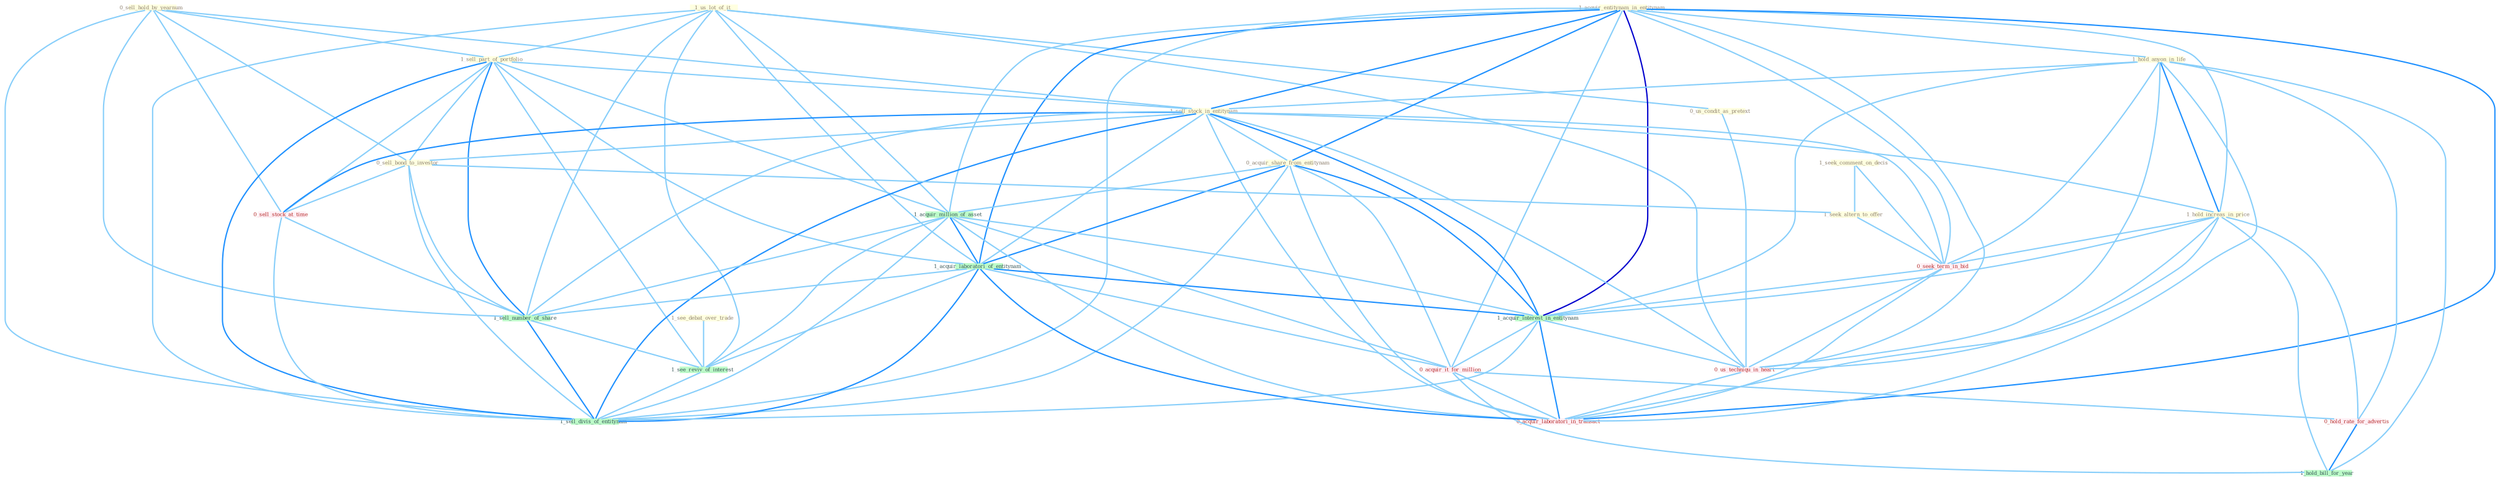 Graph G{ 
    node
    [shape=polygon,style=filled,width=.5,height=.06,color="#BDFCC9",fixedsize=true,fontsize=4,
    fontcolor="#2f4f4f"];
    {node
    [color="#ffffe0", fontcolor="#8b7d6b"] "1_us_lot_of_it " "1_acquir_entitynam_in_entitynam " "0_us_condit_as_pretext " "0_sell_hold_by_yearnum " "1_hold_anyon_in_life " "1_sell_part_of_portfolio " "1_seek_comment_on_decis " "1_sell_stock_in_entitynam " "1_hold_increas_in_price " "1_see_debat_over_trade " "0_acquir_share_from_entitynam " "0_sell_bond_to_investor " "1_seek_altern_to_offer "}
{node [color="#fff0f5", fontcolor="#b22222"] "0_seek_term_in_bid " "0_us_techniqu_in_heart " "0_acquir_it_for_million " "0_hold_rate_for_advertis " "0_acquir_laboratori_in_transact " "0_sell_stock_at_time "}
edge [color="#B0E2FF"];

	"1_us_lot_of_it " -- "0_us_condit_as_pretext " [w="1", color="#87cefa" ];
	"1_us_lot_of_it " -- "1_sell_part_of_portfolio " [w="1", color="#87cefa" ];
	"1_us_lot_of_it " -- "1_acquir_million_of_asset " [w="1", color="#87cefa" ];
	"1_us_lot_of_it " -- "1_acquir_laboratori_of_entitynam " [w="1", color="#87cefa" ];
	"1_us_lot_of_it " -- "0_us_techniqu_in_heart " [w="1", color="#87cefa" ];
	"1_us_lot_of_it " -- "1_sell_number_of_share " [w="1", color="#87cefa" ];
	"1_us_lot_of_it " -- "1_see_reviv_of_interest " [w="1", color="#87cefa" ];
	"1_us_lot_of_it " -- "1_sell_divis_of_entitynam " [w="1", color="#87cefa" ];
	"1_acquir_entitynam_in_entitynam " -- "1_hold_anyon_in_life " [w="1", color="#87cefa" ];
	"1_acquir_entitynam_in_entitynam " -- "1_sell_stock_in_entitynam " [w="2", color="#1e90ff" , len=0.8];
	"1_acquir_entitynam_in_entitynam " -- "1_hold_increas_in_price " [w="1", color="#87cefa" ];
	"1_acquir_entitynam_in_entitynam " -- "0_acquir_share_from_entitynam " [w="2", color="#1e90ff" , len=0.8];
	"1_acquir_entitynam_in_entitynam " -- "1_acquir_million_of_asset " [w="1", color="#87cefa" ];
	"1_acquir_entitynam_in_entitynam " -- "1_acquir_laboratori_of_entitynam " [w="2", color="#1e90ff" , len=0.8];
	"1_acquir_entitynam_in_entitynam " -- "0_seek_term_in_bid " [w="1", color="#87cefa" ];
	"1_acquir_entitynam_in_entitynam " -- "1_acquir_interest_in_entitynam " [w="3", color="#0000cd" , len=0.6];
	"1_acquir_entitynam_in_entitynam " -- "0_us_techniqu_in_heart " [w="1", color="#87cefa" ];
	"1_acquir_entitynam_in_entitynam " -- "0_acquir_it_for_million " [w="1", color="#87cefa" ];
	"1_acquir_entitynam_in_entitynam " -- "0_acquir_laboratori_in_transact " [w="2", color="#1e90ff" , len=0.8];
	"1_acquir_entitynam_in_entitynam " -- "1_sell_divis_of_entitynam " [w="1", color="#87cefa" ];
	"0_us_condit_as_pretext " -- "0_us_techniqu_in_heart " [w="1", color="#87cefa" ];
	"0_sell_hold_by_yearnum " -- "1_sell_part_of_portfolio " [w="1", color="#87cefa" ];
	"0_sell_hold_by_yearnum " -- "1_sell_stock_in_entitynam " [w="1", color="#87cefa" ];
	"0_sell_hold_by_yearnum " -- "0_sell_bond_to_investor " [w="1", color="#87cefa" ];
	"0_sell_hold_by_yearnum " -- "0_sell_stock_at_time " [w="1", color="#87cefa" ];
	"0_sell_hold_by_yearnum " -- "1_sell_number_of_share " [w="1", color="#87cefa" ];
	"0_sell_hold_by_yearnum " -- "1_sell_divis_of_entitynam " [w="1", color="#87cefa" ];
	"1_hold_anyon_in_life " -- "1_sell_stock_in_entitynam " [w="1", color="#87cefa" ];
	"1_hold_anyon_in_life " -- "1_hold_increas_in_price " [w="2", color="#1e90ff" , len=0.8];
	"1_hold_anyon_in_life " -- "0_seek_term_in_bid " [w="1", color="#87cefa" ];
	"1_hold_anyon_in_life " -- "1_acquir_interest_in_entitynam " [w="1", color="#87cefa" ];
	"1_hold_anyon_in_life " -- "0_us_techniqu_in_heart " [w="1", color="#87cefa" ];
	"1_hold_anyon_in_life " -- "0_hold_rate_for_advertis " [w="1", color="#87cefa" ];
	"1_hold_anyon_in_life " -- "0_acquir_laboratori_in_transact " [w="1", color="#87cefa" ];
	"1_hold_anyon_in_life " -- "1_hold_bill_for_year " [w="1", color="#87cefa" ];
	"1_sell_part_of_portfolio " -- "1_sell_stock_in_entitynam " [w="1", color="#87cefa" ];
	"1_sell_part_of_portfolio " -- "0_sell_bond_to_investor " [w="1", color="#87cefa" ];
	"1_sell_part_of_portfolio " -- "1_acquir_million_of_asset " [w="1", color="#87cefa" ];
	"1_sell_part_of_portfolio " -- "1_acquir_laboratori_of_entitynam " [w="1", color="#87cefa" ];
	"1_sell_part_of_portfolio " -- "0_sell_stock_at_time " [w="1", color="#87cefa" ];
	"1_sell_part_of_portfolio " -- "1_sell_number_of_share " [w="2", color="#1e90ff" , len=0.8];
	"1_sell_part_of_portfolio " -- "1_see_reviv_of_interest " [w="1", color="#87cefa" ];
	"1_sell_part_of_portfolio " -- "1_sell_divis_of_entitynam " [w="2", color="#1e90ff" , len=0.8];
	"1_seek_comment_on_decis " -- "1_seek_altern_to_offer " [w="1", color="#87cefa" ];
	"1_seek_comment_on_decis " -- "0_seek_term_in_bid " [w="1", color="#87cefa" ];
	"1_sell_stock_in_entitynam " -- "1_hold_increas_in_price " [w="1", color="#87cefa" ];
	"1_sell_stock_in_entitynam " -- "0_acquir_share_from_entitynam " [w="1", color="#87cefa" ];
	"1_sell_stock_in_entitynam " -- "0_sell_bond_to_investor " [w="1", color="#87cefa" ];
	"1_sell_stock_in_entitynam " -- "1_acquir_laboratori_of_entitynam " [w="1", color="#87cefa" ];
	"1_sell_stock_in_entitynam " -- "0_seek_term_in_bid " [w="1", color="#87cefa" ];
	"1_sell_stock_in_entitynam " -- "1_acquir_interest_in_entitynam " [w="2", color="#1e90ff" , len=0.8];
	"1_sell_stock_in_entitynam " -- "0_us_techniqu_in_heart " [w="1", color="#87cefa" ];
	"1_sell_stock_in_entitynam " -- "0_acquir_laboratori_in_transact " [w="1", color="#87cefa" ];
	"1_sell_stock_in_entitynam " -- "0_sell_stock_at_time " [w="2", color="#1e90ff" , len=0.8];
	"1_sell_stock_in_entitynam " -- "1_sell_number_of_share " [w="1", color="#87cefa" ];
	"1_sell_stock_in_entitynam " -- "1_sell_divis_of_entitynam " [w="2", color="#1e90ff" , len=0.8];
	"1_hold_increas_in_price " -- "0_seek_term_in_bid " [w="1", color="#87cefa" ];
	"1_hold_increas_in_price " -- "1_acquir_interest_in_entitynam " [w="1", color="#87cefa" ];
	"1_hold_increas_in_price " -- "0_us_techniqu_in_heart " [w="1", color="#87cefa" ];
	"1_hold_increas_in_price " -- "0_hold_rate_for_advertis " [w="1", color="#87cefa" ];
	"1_hold_increas_in_price " -- "0_acquir_laboratori_in_transact " [w="1", color="#87cefa" ];
	"1_hold_increas_in_price " -- "1_hold_bill_for_year " [w="1", color="#87cefa" ];
	"1_see_debat_over_trade " -- "1_see_reviv_of_interest " [w="1", color="#87cefa" ];
	"0_acquir_share_from_entitynam " -- "1_acquir_million_of_asset " [w="1", color="#87cefa" ];
	"0_acquir_share_from_entitynam " -- "1_acquir_laboratori_of_entitynam " [w="2", color="#1e90ff" , len=0.8];
	"0_acquir_share_from_entitynam " -- "1_acquir_interest_in_entitynam " [w="2", color="#1e90ff" , len=0.8];
	"0_acquir_share_from_entitynam " -- "0_acquir_it_for_million " [w="1", color="#87cefa" ];
	"0_acquir_share_from_entitynam " -- "0_acquir_laboratori_in_transact " [w="1", color="#87cefa" ];
	"0_acquir_share_from_entitynam " -- "1_sell_divis_of_entitynam " [w="1", color="#87cefa" ];
	"0_sell_bond_to_investor " -- "1_seek_altern_to_offer " [w="1", color="#87cefa" ];
	"0_sell_bond_to_investor " -- "0_sell_stock_at_time " [w="1", color="#87cefa" ];
	"0_sell_bond_to_investor " -- "1_sell_number_of_share " [w="1", color="#87cefa" ];
	"0_sell_bond_to_investor " -- "1_sell_divis_of_entitynam " [w="1", color="#87cefa" ];
	"1_seek_altern_to_offer " -- "0_seek_term_in_bid " [w="1", color="#87cefa" ];
	"1_acquir_million_of_asset " -- "1_acquir_laboratori_of_entitynam " [w="2", color="#1e90ff" , len=0.8];
	"1_acquir_million_of_asset " -- "1_acquir_interest_in_entitynam " [w="1", color="#87cefa" ];
	"1_acquir_million_of_asset " -- "0_acquir_it_for_million " [w="1", color="#87cefa" ];
	"1_acquir_million_of_asset " -- "0_acquir_laboratori_in_transact " [w="1", color="#87cefa" ];
	"1_acquir_million_of_asset " -- "1_sell_number_of_share " [w="1", color="#87cefa" ];
	"1_acquir_million_of_asset " -- "1_see_reviv_of_interest " [w="1", color="#87cefa" ];
	"1_acquir_million_of_asset " -- "1_sell_divis_of_entitynam " [w="1", color="#87cefa" ];
	"1_acquir_laboratori_of_entitynam " -- "1_acquir_interest_in_entitynam " [w="2", color="#1e90ff" , len=0.8];
	"1_acquir_laboratori_of_entitynam " -- "0_acquir_it_for_million " [w="1", color="#87cefa" ];
	"1_acquir_laboratori_of_entitynam " -- "0_acquir_laboratori_in_transact " [w="2", color="#1e90ff" , len=0.8];
	"1_acquir_laboratori_of_entitynam " -- "1_sell_number_of_share " [w="1", color="#87cefa" ];
	"1_acquir_laboratori_of_entitynam " -- "1_see_reviv_of_interest " [w="1", color="#87cefa" ];
	"1_acquir_laboratori_of_entitynam " -- "1_sell_divis_of_entitynam " [w="2", color="#1e90ff" , len=0.8];
	"0_seek_term_in_bid " -- "1_acquir_interest_in_entitynam " [w="1", color="#87cefa" ];
	"0_seek_term_in_bid " -- "0_us_techniqu_in_heart " [w="1", color="#87cefa" ];
	"0_seek_term_in_bid " -- "0_acquir_laboratori_in_transact " [w="1", color="#87cefa" ];
	"1_acquir_interest_in_entitynam " -- "0_us_techniqu_in_heart " [w="1", color="#87cefa" ];
	"1_acquir_interest_in_entitynam " -- "0_acquir_it_for_million " [w="1", color="#87cefa" ];
	"1_acquir_interest_in_entitynam " -- "0_acquir_laboratori_in_transact " [w="2", color="#1e90ff" , len=0.8];
	"1_acquir_interest_in_entitynam " -- "1_sell_divis_of_entitynam " [w="1", color="#87cefa" ];
	"0_us_techniqu_in_heart " -- "0_acquir_laboratori_in_transact " [w="1", color="#87cefa" ];
	"0_acquir_it_for_million " -- "0_hold_rate_for_advertis " [w="1", color="#87cefa" ];
	"0_acquir_it_for_million " -- "0_acquir_laboratori_in_transact " [w="1", color="#87cefa" ];
	"0_acquir_it_for_million " -- "1_hold_bill_for_year " [w="1", color="#87cefa" ];
	"0_hold_rate_for_advertis " -- "1_hold_bill_for_year " [w="2", color="#1e90ff" , len=0.8];
	"0_sell_stock_at_time " -- "1_sell_number_of_share " [w="1", color="#87cefa" ];
	"0_sell_stock_at_time " -- "1_sell_divis_of_entitynam " [w="1", color="#87cefa" ];
	"1_sell_number_of_share " -- "1_see_reviv_of_interest " [w="1", color="#87cefa" ];
	"1_sell_number_of_share " -- "1_sell_divis_of_entitynam " [w="2", color="#1e90ff" , len=0.8];
	"1_see_reviv_of_interest " -- "1_sell_divis_of_entitynam " [w="1", color="#87cefa" ];
}